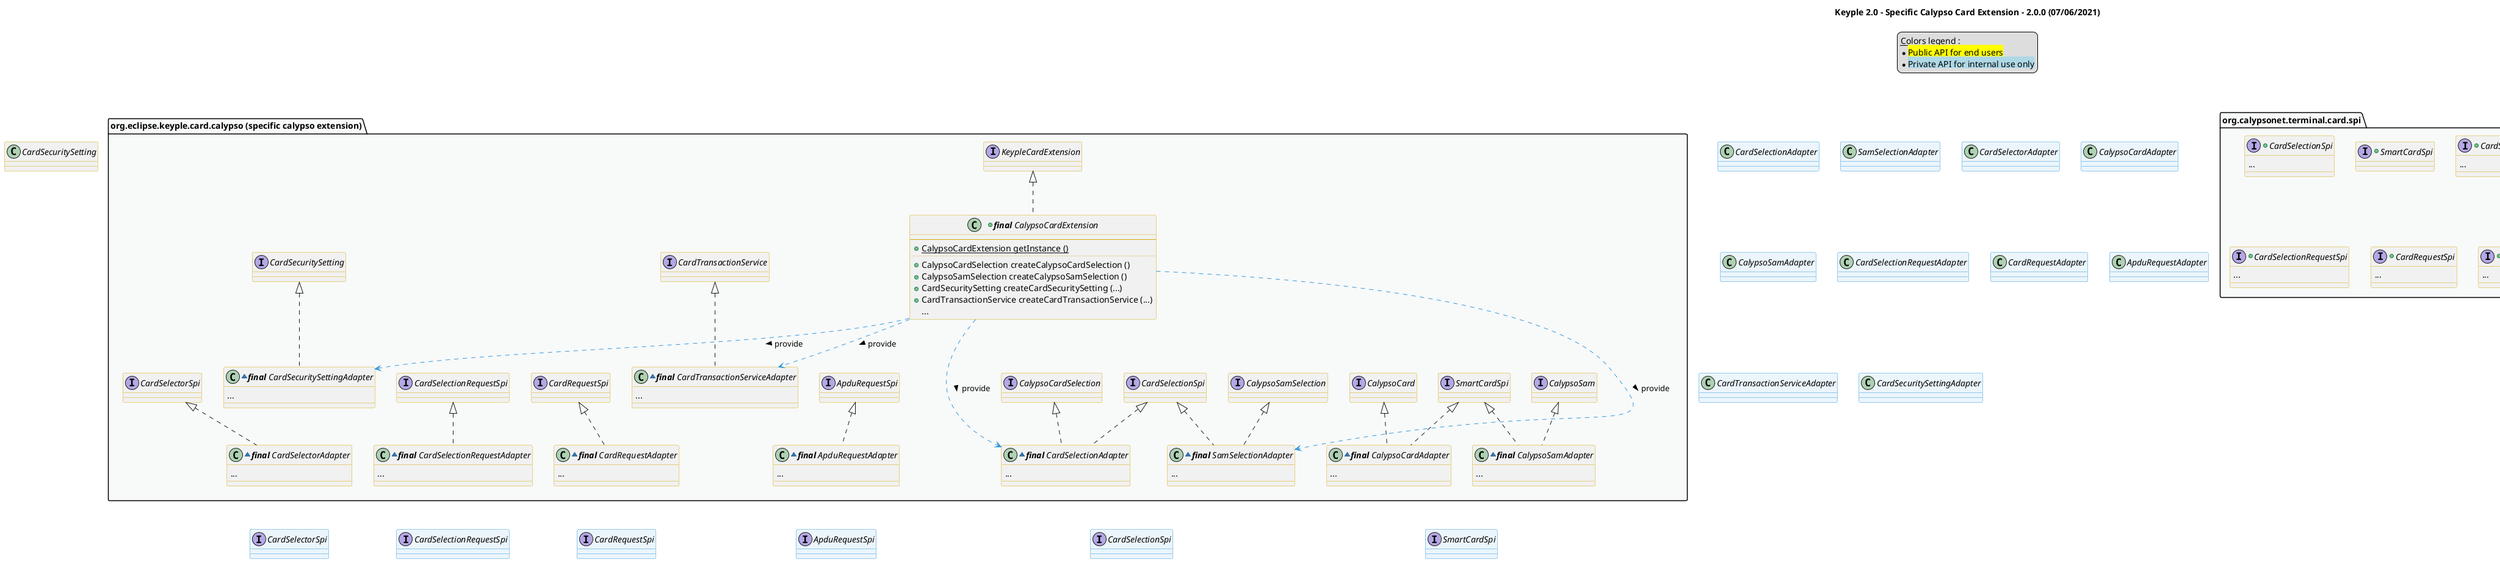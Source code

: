 @startuml
title
    Keyple 2.0 - Specific Calypso Card Extension - 2.0.0 (07/06/2021)
end title

' == THEME ==

'Couleurs issues de : https://htmlcolorcodes.com/fr/tableau-de-couleur/tableau-de-couleur-design-plat/
!define C_GREY1 F8F9F9
!define C_GREY2 F2F3F4
!define C_GREY3 E5E7E9
!define C_GREY4 D7DBDD
!define C_GREY5 CACFD2
!define C_GREY6 BDC3C7
!define C_LINK 3498DB
!define C_USE 27AE60

skinparam Shadowing false
skinparam ClassFontStyle italic
skinparam ClassBorderColor #D4AC0D
skinparam stereotypeABorderColor #A9DCDF
skinparam stereotypeIBorderColor #B4A7E5
skinparam stereotypeCBorderColor #ADD1B2
skinparam stereotypeEBorderColor #EB93DF
' Red
skinparam ClassBackgroundColor<<red>> #FDEDEC
skinparam ClassBorderColor<<red>> #E74C3C
hide <<red>> stereotype
' Purple
skinparam ClassBackgroundColor<<purple>> #F4ECF7
skinparam ClassBorderColor<<purple>> #8E44AD
hide <<purple>> stereotype
' blue
skinparam ClassBackgroundColor<<blue>> #EBF5FB
skinparam ClassBorderColor<<blue>> #3498DB
hide <<blue>> stereotype
' Green
skinparam ClassBackgroundColor<<green>> #E9F7EF
skinparam ClassBorderColor<<green>> #27AE60
hide <<green>> stereotype
' Grey
skinparam ClassBackgroundColor<<grey>> #EAECEE
skinparam ClassBorderColor<<grey>> #2C3E50
hide <<grey>> stereotype

' == CONTENT ==

legend top
    __Colors legend__ :
    * <back:yellow>Public API for end users</back>
    * <back:lightBlue>Private API for internal use only</back>
end legend

package "org.eclipse.keyple.core.common" as commonsApi {
    +interface KeypleCardExtension {
        ...
    }
}
package "org.calypsonet.terminal.reader.selection.spi" as readerSelectionSpi {
    +interface CardSelection {
    }
    +interface SmartCard {
        ...
    }
}
package "org.calypsonet.terminal.calypso" as calypsoApi {
    package "transaction" as calypsoTransactionApi {
        +interface CardSecuritySetting {
            ...
        }
        +interface CardTransactionService {
            ...
        }
    }
    package "card" as calypsoCardApi {
        +interface CalypsoCardSelection extends CardSelection {
            ...
        }
        +interface CalypsoCard extends SmartCard {
            ...
        }
    }
    package "sam" as calypsoSamApi {
        +interface CalypsoSamSelection extends CardSelection {
            ...
        }
        +interface CalypsoSam extends SmartCard {
            ...
        }
    }
}
package "org.calypsonet.terminal.card.spi" as cardSpi {
    +interface CardSelectionSpi {
        ...
    }
    +interface SmartCardSpi {
    }
    +interface CardSelectorSpi {
        ...
    }
    +interface CardSelectionRequestSpi {
        ...
    }
    +interface CardRequestSpi {
        ...
    }
    +interface ApduRequestSpi {
        ...
    }
}

package "org.eclipse.keyple.card.calypso (specific calypso extension)" as specificExtension {
    +class "**final** CalypsoCardExtension" as CalypsoCardExtension implements KeypleCardExtension {
        --
        +{static} CalypsoCardExtension getInstance ()
        ..
        +CalypsoCardSelection createCalypsoCardSelection ()
        +CalypsoSamSelection createCalypsoSamSelection ()
        +CardSecuritySetting createCardSecuritySetting (...)
        +CardTransactionService createCardTransactionService (...)
        ...
    }
    ' Adapters
    together {
        ~class "**final** CardSecuritySettingAdapter" as CardSecuritySettingAdapter implements CardSecuritySetting {
            ...
        }
        ~class "**final** CardTransactionServiceAdapter" as CardTransactionServiceAdapter implements CardTransactionService {
            ...
        }
        ~class "**final** CardSelectorAdapter" as CardSelectorAdapter implements CardSelectorSpi {
            ...
        }
        ~class "**final** CardSelectionRequestAdapter" as CardSelectionRequestAdapter implements CardSelectionRequestSpi {
            ...
        }
        ~class "**final** CardRequestAdapter" as CardRequestAdapter implements CardRequestSpi {
            ...
        }
        ~class "**final** ApduRequestAdapter" as ApduRequestAdapter implements ApduRequestSpi {
            ...
        }
    }
    together {
        ~class "**final** CardSelectionAdapter" as CardSelectionAdapter implements CalypsoCardSelection, CardSelectionSpi {
            ...
        }
        ~class "**final** CalypsoCardAdapter" as CalypsoCardAdapter implements CalypsoCard, SmartCardSpi {
            ...
        }
        ~class "**final** SamSelectionAdapter" as SamSelectionAdapter implements CalypsoSamSelection, CardSelectionSpi {
            ...
        }
        ~class "**final** CalypsoSamAdapter" as CalypsoSamAdapter implements CalypsoSam, SmartCardSpi {
            ...
        }
    }
}

' Associations

CalypsoCardExtension ..> CardSelectionAdapter #C_LINK : provide >
CalypsoCardExtension ..> SamSelectionAdapter #C_LINK : provide >
CalypsoCardExtension ..> CardSecuritySettingAdapter #C_LINK : provide >
CalypsoCardExtension ..> CardTransactionServiceAdapter #C_LINK : provide >

' == LAYOUT ==

CalypsoCardExtension -[hidden]up- CardSecuritySetting
CardSecuritySettingAdapter -[hidden]- CardSelectorAdapter
CardSelectorAdapter -[hidden]right- CardSelectionRequestAdapter
CardSelectionRequestAdapter -[hidden]right- CardRequestAdapter
CardRequestAdapter -[hidden]right- ApduRequestAdapter
ApduRequestAdapter -[hidden]right- CardSelectionAdapter

CalypsoCardAdapter -[hidden]- SmartCardSpi
CardSelectionAdapter -[hidden]- CardSelectionSpi
CalypsoSamAdapter -[hidden]- SmartCardSpi
SamSelectionAdapter -[hidden]- CardSelectionSpi
CardSelectorAdapter -[hidden]- CardSelectorSpi
CardSelectionRequestAdapter -[hidden]- CardSelectionRequestSpi
CardRequestAdapter -[hidden]- CardRequestSpi
ApduRequestAdapter -[hidden]- ApduRequestSpi

' == STYLE ==

package commonsApi #C_GREY1 {}
package specificExtension #C_GREY1 {}
package cardSpi #C_GREY1 {}
package readerSelectionSpi #C_GREY1 {}
package calypsoApi #C_GREY1 {}
package calypsoTransactionApi #C_GREY2 {}
package calypsoCardApi #C_GREY2 {}

class CardSelectionAdapter <<blue>>
class SamSelectionAdapter <<blue>>
class CardSelectorAdapter <<blue>>
class CalypsoCardAdapter <<blue>>
class CalypsoSamAdapter <<blue>>
class CardSelectionRequestAdapter <<blue>>
class CardRequestAdapter <<blue>>
class ApduRequestAdapter <<blue>>
class CardTransactionServiceAdapter <<blue>>
class CardSecuritySettingAdapter <<blue>>
interface CardSelectionSpi <<blue>>
interface CardSelectorSpi <<blue>>
interface SmartCardSpi <<blue>>
interface CardSelectionRequestSpi <<blue>>
interface CardRequestSpi <<blue>>
interface ApduRequestSpi <<blue>>

@enduml
